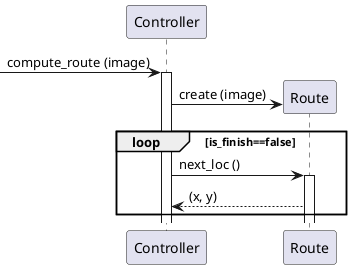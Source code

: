 @startuml

[-> Controller: compute_route (image)
activate Controller

create Route
Controller -> Route: create (image)
loop is_finish==false
    Controller -> Route: next_loc ()
    activate Route
    Route --> Controller: (x, y)
end


@enduml